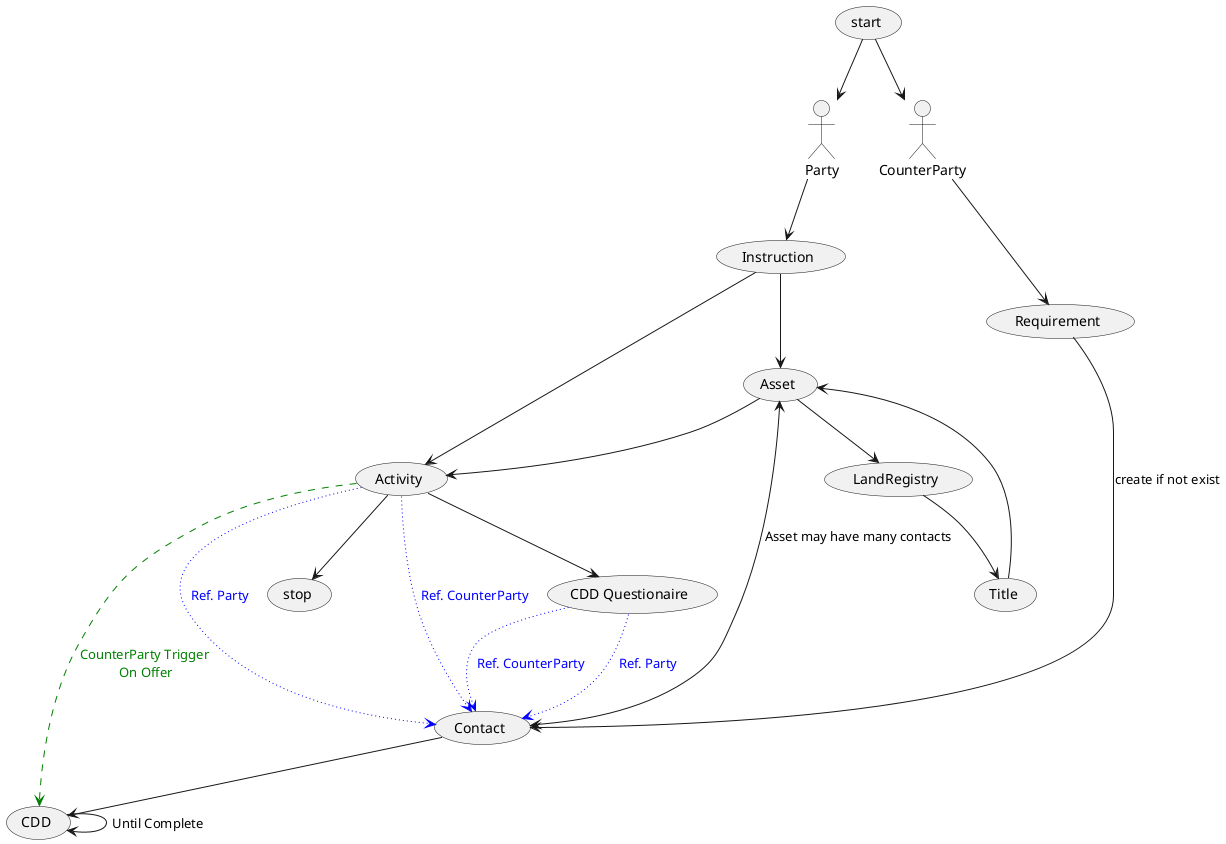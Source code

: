 @startuml cdd CounterParty


(start) --> Party
(start) --> CounterParty

Party --> (Instruction)
CounterParty --> (Requirement)

(Requirement) --> (Contact) : create if not exist

(Instruction) --> (Asset)
(Asset) --> (LandRegistry) 
(LandRegistry)  --> (Title)
(Title) --> (Asset)
(Asset) <--> (Contact) : Asset may have many contacts
(Contact) --> (CDD)
(CDD) --> (CDD) : Until Complete

(Instruction) --> (Activity)
(Asset) --> (Activity)
(Activity) --> (Contact) #blue;line.dotted;text:blue : Ref. Party
(Activity) --> (Contact) #blue;line.dotted;text:blue : Ref. CounterParty
(Activity) --> (CDD Questionaire)

(CDD Questionaire) ..> (Contact) #blue;line.dotted;text:blue : Ref. Party
(CDD Questionaire) ..> (Contact) #blue;line.dotted;text:blue : Ref. CounterParty

(Activity) ..> (CDD) #green;line.dashed;text:green : CounterParty Trigger\n On Offer

(Activity) --> (stop)

@enduml